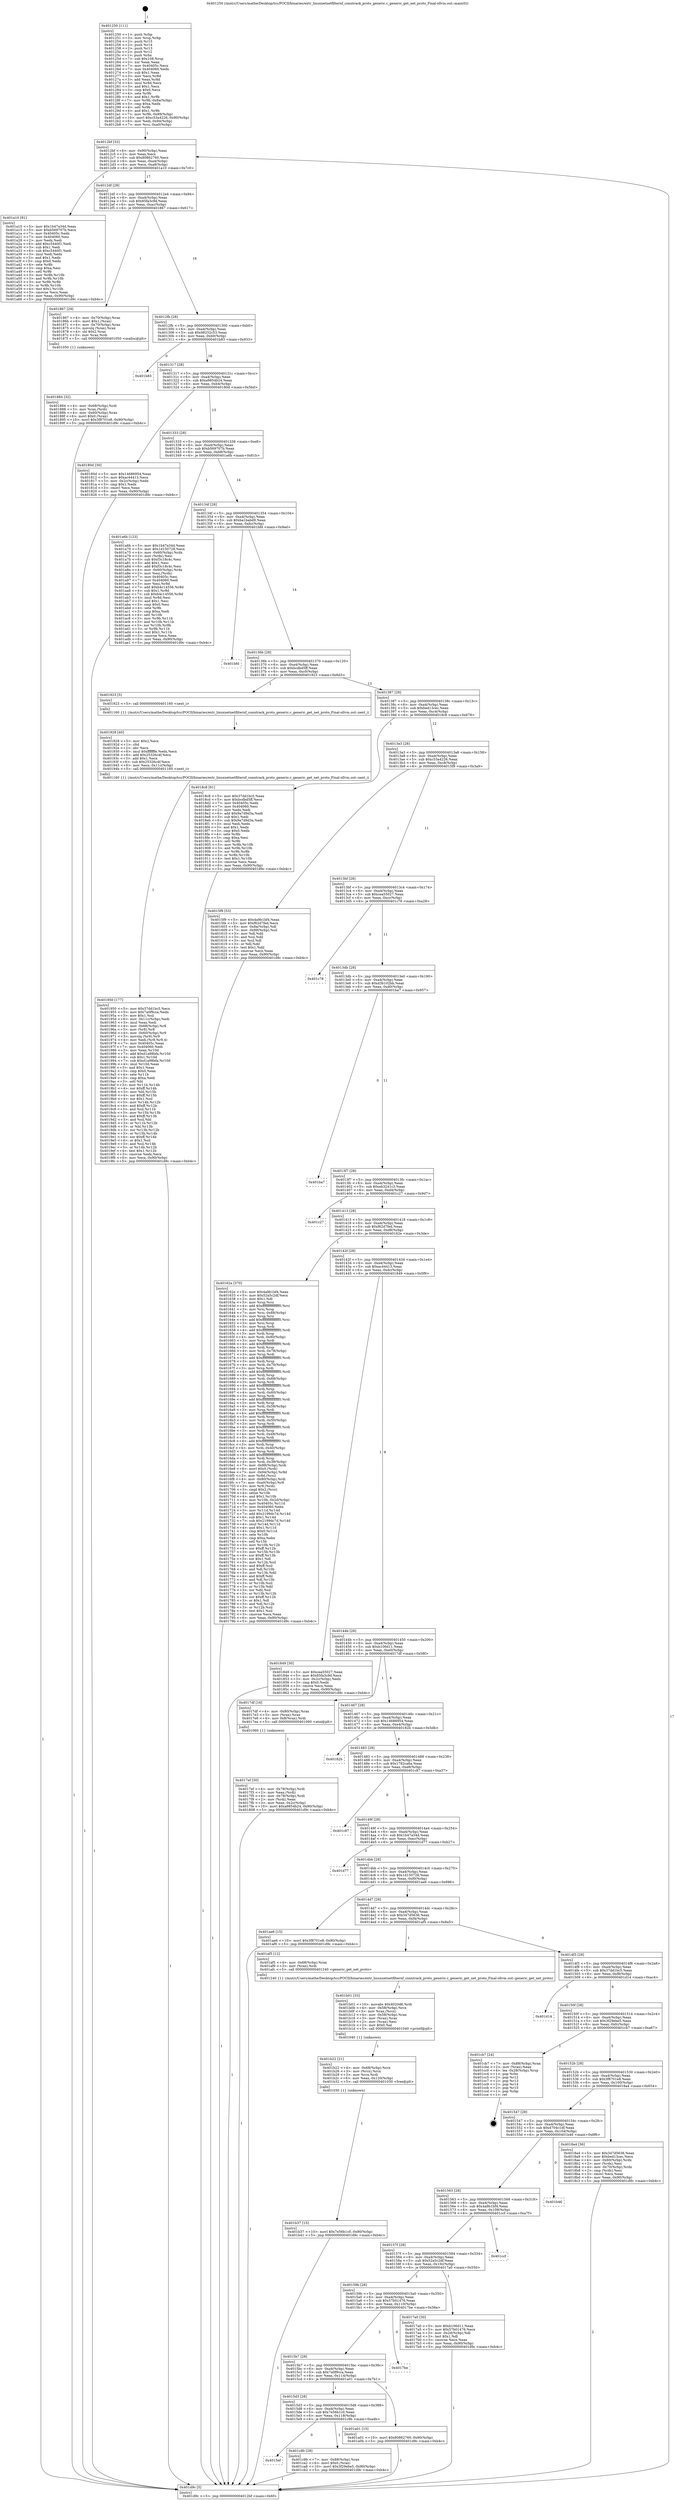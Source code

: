 digraph "0x401250" {
  label = "0x401250 (/mnt/c/Users/mathe/Desktop/tcc/POCII/binaries/extr_linuxnetnetfilternf_conntrack_proto_generic.c_generic_get_net_proto_Final-ollvm.out::main(0))"
  labelloc = "t"
  node[shape=record]

  Entry [label="",width=0.3,height=0.3,shape=circle,fillcolor=black,style=filled]
  "0x4012bf" [label="{
     0x4012bf [32]\l
     | [instrs]\l
     &nbsp;&nbsp;0x4012bf \<+6\>: mov -0x90(%rbp),%eax\l
     &nbsp;&nbsp;0x4012c5 \<+2\>: mov %eax,%ecx\l
     &nbsp;&nbsp;0x4012c7 \<+6\>: sub $0x80862760,%ecx\l
     &nbsp;&nbsp;0x4012cd \<+6\>: mov %eax,-0xa4(%rbp)\l
     &nbsp;&nbsp;0x4012d3 \<+6\>: mov %ecx,-0xa8(%rbp)\l
     &nbsp;&nbsp;0x4012d9 \<+6\>: je 0000000000401a10 \<main+0x7c0\>\l
  }"]
  "0x401a10" [label="{
     0x401a10 [91]\l
     | [instrs]\l
     &nbsp;&nbsp;0x401a10 \<+5\>: mov $0x1b47a34d,%eax\l
     &nbsp;&nbsp;0x401a15 \<+5\>: mov $0xb569707b,%ecx\l
     &nbsp;&nbsp;0x401a1a \<+7\>: mov 0x40405c,%edx\l
     &nbsp;&nbsp;0x401a21 \<+7\>: mov 0x404060,%esi\l
     &nbsp;&nbsp;0x401a28 \<+2\>: mov %edx,%edi\l
     &nbsp;&nbsp;0x401a2a \<+6\>: add $0xc5440f1,%edi\l
     &nbsp;&nbsp;0x401a30 \<+3\>: sub $0x1,%edi\l
     &nbsp;&nbsp;0x401a33 \<+6\>: sub $0xc5440f1,%edi\l
     &nbsp;&nbsp;0x401a39 \<+3\>: imul %edi,%edx\l
     &nbsp;&nbsp;0x401a3c \<+3\>: and $0x1,%edx\l
     &nbsp;&nbsp;0x401a3f \<+3\>: cmp $0x0,%edx\l
     &nbsp;&nbsp;0x401a42 \<+4\>: sete %r8b\l
     &nbsp;&nbsp;0x401a46 \<+3\>: cmp $0xa,%esi\l
     &nbsp;&nbsp;0x401a49 \<+4\>: setl %r9b\l
     &nbsp;&nbsp;0x401a4d \<+3\>: mov %r8b,%r10b\l
     &nbsp;&nbsp;0x401a50 \<+3\>: and %r9b,%r10b\l
     &nbsp;&nbsp;0x401a53 \<+3\>: xor %r9b,%r8b\l
     &nbsp;&nbsp;0x401a56 \<+3\>: or %r8b,%r10b\l
     &nbsp;&nbsp;0x401a59 \<+4\>: test $0x1,%r10b\l
     &nbsp;&nbsp;0x401a5d \<+3\>: cmovne %ecx,%eax\l
     &nbsp;&nbsp;0x401a60 \<+6\>: mov %eax,-0x90(%rbp)\l
     &nbsp;&nbsp;0x401a66 \<+5\>: jmp 0000000000401d9c \<main+0xb4c\>\l
  }"]
  "0x4012df" [label="{
     0x4012df [28]\l
     | [instrs]\l
     &nbsp;&nbsp;0x4012df \<+5\>: jmp 00000000004012e4 \<main+0x94\>\l
     &nbsp;&nbsp;0x4012e4 \<+6\>: mov -0xa4(%rbp),%eax\l
     &nbsp;&nbsp;0x4012ea \<+5\>: sub $0x85fa3c9d,%eax\l
     &nbsp;&nbsp;0x4012ef \<+6\>: mov %eax,-0xac(%rbp)\l
     &nbsp;&nbsp;0x4012f5 \<+6\>: je 0000000000401867 \<main+0x617\>\l
  }"]
  Exit [label="",width=0.3,height=0.3,shape=circle,fillcolor=black,style=filled,peripheries=2]
  "0x401867" [label="{
     0x401867 [29]\l
     | [instrs]\l
     &nbsp;&nbsp;0x401867 \<+4\>: mov -0x70(%rbp),%rax\l
     &nbsp;&nbsp;0x40186b \<+6\>: movl $0x1,(%rax)\l
     &nbsp;&nbsp;0x401871 \<+4\>: mov -0x70(%rbp),%rax\l
     &nbsp;&nbsp;0x401875 \<+3\>: movslq (%rax),%rax\l
     &nbsp;&nbsp;0x401878 \<+4\>: shl $0x2,%rax\l
     &nbsp;&nbsp;0x40187c \<+3\>: mov %rax,%rdi\l
     &nbsp;&nbsp;0x40187f \<+5\>: call 0000000000401050 \<malloc@plt\>\l
     | [calls]\l
     &nbsp;&nbsp;0x401050 \{1\} (unknown)\l
  }"]
  "0x4012fb" [label="{
     0x4012fb [28]\l
     | [instrs]\l
     &nbsp;&nbsp;0x4012fb \<+5\>: jmp 0000000000401300 \<main+0xb0\>\l
     &nbsp;&nbsp;0x401300 \<+6\>: mov -0xa4(%rbp),%eax\l
     &nbsp;&nbsp;0x401306 \<+5\>: sub $0x98252c53,%eax\l
     &nbsp;&nbsp;0x40130b \<+6\>: mov %eax,-0xb0(%rbp)\l
     &nbsp;&nbsp;0x401311 \<+6\>: je 0000000000401b83 \<main+0x933\>\l
  }"]
  "0x4015ef" [label="{
     0x4015ef\l
  }", style=dashed]
  "0x401b83" [label="{
     0x401b83\l
  }", style=dashed]
  "0x401317" [label="{
     0x401317 [28]\l
     | [instrs]\l
     &nbsp;&nbsp;0x401317 \<+5\>: jmp 000000000040131c \<main+0xcc\>\l
     &nbsp;&nbsp;0x40131c \<+6\>: mov -0xa4(%rbp),%eax\l
     &nbsp;&nbsp;0x401322 \<+5\>: sub $0xa9854b24,%eax\l
     &nbsp;&nbsp;0x401327 \<+6\>: mov %eax,-0xb4(%rbp)\l
     &nbsp;&nbsp;0x40132d \<+6\>: je 000000000040180d \<main+0x5bd\>\l
  }"]
  "0x401c9b" [label="{
     0x401c9b [28]\l
     | [instrs]\l
     &nbsp;&nbsp;0x401c9b \<+7\>: mov -0x88(%rbp),%rax\l
     &nbsp;&nbsp;0x401ca2 \<+6\>: movl $0x0,(%rax)\l
     &nbsp;&nbsp;0x401ca8 \<+10\>: movl $0x3f29ebe5,-0x90(%rbp)\l
     &nbsp;&nbsp;0x401cb2 \<+5\>: jmp 0000000000401d9c \<main+0xb4c\>\l
  }"]
  "0x40180d" [label="{
     0x40180d [30]\l
     | [instrs]\l
     &nbsp;&nbsp;0x40180d \<+5\>: mov $0x14686954,%eax\l
     &nbsp;&nbsp;0x401812 \<+5\>: mov $0xac44413,%ecx\l
     &nbsp;&nbsp;0x401817 \<+3\>: mov -0x2c(%rbp),%edx\l
     &nbsp;&nbsp;0x40181a \<+3\>: cmp $0x1,%edx\l
     &nbsp;&nbsp;0x40181d \<+3\>: cmovl %ecx,%eax\l
     &nbsp;&nbsp;0x401820 \<+6\>: mov %eax,-0x90(%rbp)\l
     &nbsp;&nbsp;0x401826 \<+5\>: jmp 0000000000401d9c \<main+0xb4c\>\l
  }"]
  "0x401333" [label="{
     0x401333 [28]\l
     | [instrs]\l
     &nbsp;&nbsp;0x401333 \<+5\>: jmp 0000000000401338 \<main+0xe8\>\l
     &nbsp;&nbsp;0x401338 \<+6\>: mov -0xa4(%rbp),%eax\l
     &nbsp;&nbsp;0x40133e \<+5\>: sub $0xb569707b,%eax\l
     &nbsp;&nbsp;0x401343 \<+6\>: mov %eax,-0xb8(%rbp)\l
     &nbsp;&nbsp;0x401349 \<+6\>: je 0000000000401a6b \<main+0x81b\>\l
  }"]
  "0x401b37" [label="{
     0x401b37 [15]\l
     | [instrs]\l
     &nbsp;&nbsp;0x401b37 \<+10\>: movl $0x7e56b1c0,-0x90(%rbp)\l
     &nbsp;&nbsp;0x401b41 \<+5\>: jmp 0000000000401d9c \<main+0xb4c\>\l
  }"]
  "0x401a6b" [label="{
     0x401a6b [123]\l
     | [instrs]\l
     &nbsp;&nbsp;0x401a6b \<+5\>: mov $0x1b47a34d,%eax\l
     &nbsp;&nbsp;0x401a70 \<+5\>: mov $0x1d150728,%ecx\l
     &nbsp;&nbsp;0x401a75 \<+4\>: mov -0x60(%rbp),%rdx\l
     &nbsp;&nbsp;0x401a79 \<+2\>: mov (%rdx),%esi\l
     &nbsp;&nbsp;0x401a7b \<+6\>: sub $0xf3c18c4c,%esi\l
     &nbsp;&nbsp;0x401a81 \<+3\>: add $0x1,%esi\l
     &nbsp;&nbsp;0x401a84 \<+6\>: add $0xf3c18c4c,%esi\l
     &nbsp;&nbsp;0x401a8a \<+4\>: mov -0x60(%rbp),%rdx\l
     &nbsp;&nbsp;0x401a8e \<+2\>: mov %esi,(%rdx)\l
     &nbsp;&nbsp;0x401a90 \<+7\>: mov 0x40405c,%esi\l
     &nbsp;&nbsp;0x401a97 \<+7\>: mov 0x404060,%edi\l
     &nbsp;&nbsp;0x401a9e \<+3\>: mov %esi,%r8d\l
     &nbsp;&nbsp;0x401aa1 \<+7\>: add $0xb4c14556,%r8d\l
     &nbsp;&nbsp;0x401aa8 \<+4\>: sub $0x1,%r8d\l
     &nbsp;&nbsp;0x401aac \<+7\>: sub $0xb4c14556,%r8d\l
     &nbsp;&nbsp;0x401ab3 \<+4\>: imul %r8d,%esi\l
     &nbsp;&nbsp;0x401ab7 \<+3\>: and $0x1,%esi\l
     &nbsp;&nbsp;0x401aba \<+3\>: cmp $0x0,%esi\l
     &nbsp;&nbsp;0x401abd \<+4\>: sete %r9b\l
     &nbsp;&nbsp;0x401ac1 \<+3\>: cmp $0xa,%edi\l
     &nbsp;&nbsp;0x401ac4 \<+4\>: setl %r10b\l
     &nbsp;&nbsp;0x401ac8 \<+3\>: mov %r9b,%r11b\l
     &nbsp;&nbsp;0x401acb \<+3\>: and %r10b,%r11b\l
     &nbsp;&nbsp;0x401ace \<+3\>: xor %r10b,%r9b\l
     &nbsp;&nbsp;0x401ad1 \<+3\>: or %r9b,%r11b\l
     &nbsp;&nbsp;0x401ad4 \<+4\>: test $0x1,%r11b\l
     &nbsp;&nbsp;0x401ad8 \<+3\>: cmovne %ecx,%eax\l
     &nbsp;&nbsp;0x401adb \<+6\>: mov %eax,-0x90(%rbp)\l
     &nbsp;&nbsp;0x401ae1 \<+5\>: jmp 0000000000401d9c \<main+0xb4c\>\l
  }"]
  "0x40134f" [label="{
     0x40134f [28]\l
     | [instrs]\l
     &nbsp;&nbsp;0x40134f \<+5\>: jmp 0000000000401354 \<main+0x104\>\l
     &nbsp;&nbsp;0x401354 \<+6\>: mov -0xa4(%rbp),%eax\l
     &nbsp;&nbsp;0x40135a \<+5\>: sub $0xba1babd9,%eax\l
     &nbsp;&nbsp;0x40135f \<+6\>: mov %eax,-0xbc(%rbp)\l
     &nbsp;&nbsp;0x401365 \<+6\>: je 0000000000401bfd \<main+0x9ad\>\l
  }"]
  "0x401b22" [label="{
     0x401b22 [21]\l
     | [instrs]\l
     &nbsp;&nbsp;0x401b22 \<+4\>: mov -0x68(%rbp),%rcx\l
     &nbsp;&nbsp;0x401b26 \<+3\>: mov (%rcx),%rcx\l
     &nbsp;&nbsp;0x401b29 \<+3\>: mov %rcx,%rdi\l
     &nbsp;&nbsp;0x401b2c \<+6\>: mov %eax,-0x120(%rbp)\l
     &nbsp;&nbsp;0x401b32 \<+5\>: call 0000000000401030 \<free@plt\>\l
     | [calls]\l
     &nbsp;&nbsp;0x401030 \{1\} (unknown)\l
  }"]
  "0x401bfd" [label="{
     0x401bfd\l
  }", style=dashed]
  "0x40136b" [label="{
     0x40136b [28]\l
     | [instrs]\l
     &nbsp;&nbsp;0x40136b \<+5\>: jmp 0000000000401370 \<main+0x120\>\l
     &nbsp;&nbsp;0x401370 \<+6\>: mov -0xa4(%rbp),%eax\l
     &nbsp;&nbsp;0x401376 \<+5\>: sub $0xbcdbd5ff,%eax\l
     &nbsp;&nbsp;0x40137b \<+6\>: mov %eax,-0xc0(%rbp)\l
     &nbsp;&nbsp;0x401381 \<+6\>: je 0000000000401923 \<main+0x6d3\>\l
  }"]
  "0x401b01" [label="{
     0x401b01 [33]\l
     | [instrs]\l
     &nbsp;&nbsp;0x401b01 \<+10\>: movabs $0x4020d6,%rdi\l
     &nbsp;&nbsp;0x401b0b \<+4\>: mov -0x58(%rbp),%rcx\l
     &nbsp;&nbsp;0x401b0f \<+3\>: mov %rax,(%rcx)\l
     &nbsp;&nbsp;0x401b12 \<+4\>: mov -0x58(%rbp),%rax\l
     &nbsp;&nbsp;0x401b16 \<+3\>: mov (%rax),%rax\l
     &nbsp;&nbsp;0x401b19 \<+2\>: mov (%rax),%esi\l
     &nbsp;&nbsp;0x401b1b \<+2\>: mov $0x0,%al\l
     &nbsp;&nbsp;0x401b1d \<+5\>: call 0000000000401040 \<printf@plt\>\l
     | [calls]\l
     &nbsp;&nbsp;0x401040 \{1\} (unknown)\l
  }"]
  "0x401923" [label="{
     0x401923 [5]\l
     | [instrs]\l
     &nbsp;&nbsp;0x401923 \<+5\>: call 0000000000401160 \<next_i\>\l
     | [calls]\l
     &nbsp;&nbsp;0x401160 \{1\} (/mnt/c/Users/mathe/Desktop/tcc/POCII/binaries/extr_linuxnetnetfilternf_conntrack_proto_generic.c_generic_get_net_proto_Final-ollvm.out::next_i)\l
  }"]
  "0x401387" [label="{
     0x401387 [28]\l
     | [instrs]\l
     &nbsp;&nbsp;0x401387 \<+5\>: jmp 000000000040138c \<main+0x13c\>\l
     &nbsp;&nbsp;0x40138c \<+6\>: mov -0xa4(%rbp),%eax\l
     &nbsp;&nbsp;0x401392 \<+5\>: sub $0xbed13cec,%eax\l
     &nbsp;&nbsp;0x401397 \<+6\>: mov %eax,-0xc4(%rbp)\l
     &nbsp;&nbsp;0x40139d \<+6\>: je 00000000004018c8 \<main+0x678\>\l
  }"]
  "0x4015d3" [label="{
     0x4015d3 [28]\l
     | [instrs]\l
     &nbsp;&nbsp;0x4015d3 \<+5\>: jmp 00000000004015d8 \<main+0x388\>\l
     &nbsp;&nbsp;0x4015d8 \<+6\>: mov -0xa4(%rbp),%eax\l
     &nbsp;&nbsp;0x4015de \<+5\>: sub $0x7e56b1c0,%eax\l
     &nbsp;&nbsp;0x4015e3 \<+6\>: mov %eax,-0x118(%rbp)\l
     &nbsp;&nbsp;0x4015e9 \<+6\>: je 0000000000401c9b \<main+0xa4b\>\l
  }"]
  "0x4018c8" [label="{
     0x4018c8 [91]\l
     | [instrs]\l
     &nbsp;&nbsp;0x4018c8 \<+5\>: mov $0x37dd1bc5,%eax\l
     &nbsp;&nbsp;0x4018cd \<+5\>: mov $0xbcdbd5ff,%ecx\l
     &nbsp;&nbsp;0x4018d2 \<+7\>: mov 0x40405c,%edx\l
     &nbsp;&nbsp;0x4018d9 \<+7\>: mov 0x404060,%esi\l
     &nbsp;&nbsp;0x4018e0 \<+2\>: mov %edx,%edi\l
     &nbsp;&nbsp;0x4018e2 \<+6\>: add $0x9a7d9d3a,%edi\l
     &nbsp;&nbsp;0x4018e8 \<+3\>: sub $0x1,%edi\l
     &nbsp;&nbsp;0x4018eb \<+6\>: sub $0x9a7d9d3a,%edi\l
     &nbsp;&nbsp;0x4018f1 \<+3\>: imul %edi,%edx\l
     &nbsp;&nbsp;0x4018f4 \<+3\>: and $0x1,%edx\l
     &nbsp;&nbsp;0x4018f7 \<+3\>: cmp $0x0,%edx\l
     &nbsp;&nbsp;0x4018fa \<+4\>: sete %r8b\l
     &nbsp;&nbsp;0x4018fe \<+3\>: cmp $0xa,%esi\l
     &nbsp;&nbsp;0x401901 \<+4\>: setl %r9b\l
     &nbsp;&nbsp;0x401905 \<+3\>: mov %r8b,%r10b\l
     &nbsp;&nbsp;0x401908 \<+3\>: and %r9b,%r10b\l
     &nbsp;&nbsp;0x40190b \<+3\>: xor %r9b,%r8b\l
     &nbsp;&nbsp;0x40190e \<+3\>: or %r8b,%r10b\l
     &nbsp;&nbsp;0x401911 \<+4\>: test $0x1,%r10b\l
     &nbsp;&nbsp;0x401915 \<+3\>: cmovne %ecx,%eax\l
     &nbsp;&nbsp;0x401918 \<+6\>: mov %eax,-0x90(%rbp)\l
     &nbsp;&nbsp;0x40191e \<+5\>: jmp 0000000000401d9c \<main+0xb4c\>\l
  }"]
  "0x4013a3" [label="{
     0x4013a3 [28]\l
     | [instrs]\l
     &nbsp;&nbsp;0x4013a3 \<+5\>: jmp 00000000004013a8 \<main+0x158\>\l
     &nbsp;&nbsp;0x4013a8 \<+6\>: mov -0xa4(%rbp),%eax\l
     &nbsp;&nbsp;0x4013ae \<+5\>: sub $0xc53a4226,%eax\l
     &nbsp;&nbsp;0x4013b3 \<+6\>: mov %eax,-0xc8(%rbp)\l
     &nbsp;&nbsp;0x4013b9 \<+6\>: je 00000000004015f9 \<main+0x3a9\>\l
  }"]
  "0x401a01" [label="{
     0x401a01 [15]\l
     | [instrs]\l
     &nbsp;&nbsp;0x401a01 \<+10\>: movl $0x80862760,-0x90(%rbp)\l
     &nbsp;&nbsp;0x401a0b \<+5\>: jmp 0000000000401d9c \<main+0xb4c\>\l
  }"]
  "0x4015f9" [label="{
     0x4015f9 [53]\l
     | [instrs]\l
     &nbsp;&nbsp;0x4015f9 \<+5\>: mov $0x4a9b1bf4,%eax\l
     &nbsp;&nbsp;0x4015fe \<+5\>: mov $0xf62d7fed,%ecx\l
     &nbsp;&nbsp;0x401603 \<+6\>: mov -0x8a(%rbp),%dl\l
     &nbsp;&nbsp;0x401609 \<+7\>: mov -0x89(%rbp),%sil\l
     &nbsp;&nbsp;0x401610 \<+3\>: mov %dl,%dil\l
     &nbsp;&nbsp;0x401613 \<+3\>: and %sil,%dil\l
     &nbsp;&nbsp;0x401616 \<+3\>: xor %sil,%dl\l
     &nbsp;&nbsp;0x401619 \<+3\>: or %dl,%dil\l
     &nbsp;&nbsp;0x40161c \<+4\>: test $0x1,%dil\l
     &nbsp;&nbsp;0x401620 \<+3\>: cmovne %ecx,%eax\l
     &nbsp;&nbsp;0x401623 \<+6\>: mov %eax,-0x90(%rbp)\l
     &nbsp;&nbsp;0x401629 \<+5\>: jmp 0000000000401d9c \<main+0xb4c\>\l
  }"]
  "0x4013bf" [label="{
     0x4013bf [28]\l
     | [instrs]\l
     &nbsp;&nbsp;0x4013bf \<+5\>: jmp 00000000004013c4 \<main+0x174\>\l
     &nbsp;&nbsp;0x4013c4 \<+6\>: mov -0xa4(%rbp),%eax\l
     &nbsp;&nbsp;0x4013ca \<+5\>: sub $0xcea55027,%eax\l
     &nbsp;&nbsp;0x4013cf \<+6\>: mov %eax,-0xcc(%rbp)\l
     &nbsp;&nbsp;0x4013d5 \<+6\>: je 0000000000401c78 \<main+0xa28\>\l
  }"]
  "0x401d9c" [label="{
     0x401d9c [5]\l
     | [instrs]\l
     &nbsp;&nbsp;0x401d9c \<+5\>: jmp 00000000004012bf \<main+0x6f\>\l
  }"]
  "0x401250" [label="{
     0x401250 [111]\l
     | [instrs]\l
     &nbsp;&nbsp;0x401250 \<+1\>: push %rbp\l
     &nbsp;&nbsp;0x401251 \<+3\>: mov %rsp,%rbp\l
     &nbsp;&nbsp;0x401254 \<+2\>: push %r15\l
     &nbsp;&nbsp;0x401256 \<+2\>: push %r14\l
     &nbsp;&nbsp;0x401258 \<+2\>: push %r13\l
     &nbsp;&nbsp;0x40125a \<+2\>: push %r12\l
     &nbsp;&nbsp;0x40125c \<+1\>: push %rbx\l
     &nbsp;&nbsp;0x40125d \<+7\>: sub $0x108,%rsp\l
     &nbsp;&nbsp;0x401264 \<+2\>: xor %eax,%eax\l
     &nbsp;&nbsp;0x401266 \<+7\>: mov 0x40405c,%ecx\l
     &nbsp;&nbsp;0x40126d \<+7\>: mov 0x404060,%edx\l
     &nbsp;&nbsp;0x401274 \<+3\>: sub $0x1,%eax\l
     &nbsp;&nbsp;0x401277 \<+3\>: mov %ecx,%r8d\l
     &nbsp;&nbsp;0x40127a \<+3\>: add %eax,%r8d\l
     &nbsp;&nbsp;0x40127d \<+4\>: imul %r8d,%ecx\l
     &nbsp;&nbsp;0x401281 \<+3\>: and $0x1,%ecx\l
     &nbsp;&nbsp;0x401284 \<+3\>: cmp $0x0,%ecx\l
     &nbsp;&nbsp;0x401287 \<+4\>: sete %r9b\l
     &nbsp;&nbsp;0x40128b \<+4\>: and $0x1,%r9b\l
     &nbsp;&nbsp;0x40128f \<+7\>: mov %r9b,-0x8a(%rbp)\l
     &nbsp;&nbsp;0x401296 \<+3\>: cmp $0xa,%edx\l
     &nbsp;&nbsp;0x401299 \<+4\>: setl %r9b\l
     &nbsp;&nbsp;0x40129d \<+4\>: and $0x1,%r9b\l
     &nbsp;&nbsp;0x4012a1 \<+7\>: mov %r9b,-0x89(%rbp)\l
     &nbsp;&nbsp;0x4012a8 \<+10\>: movl $0xc53a4226,-0x90(%rbp)\l
     &nbsp;&nbsp;0x4012b2 \<+6\>: mov %edi,-0x94(%rbp)\l
     &nbsp;&nbsp;0x4012b8 \<+7\>: mov %rsi,-0xa0(%rbp)\l
  }"]
  "0x4015b7" [label="{
     0x4015b7 [28]\l
     | [instrs]\l
     &nbsp;&nbsp;0x4015b7 \<+5\>: jmp 00000000004015bc \<main+0x36c\>\l
     &nbsp;&nbsp;0x4015bc \<+6\>: mov -0xa4(%rbp),%eax\l
     &nbsp;&nbsp;0x4015c2 \<+5\>: sub $0x7a0f9cca,%eax\l
     &nbsp;&nbsp;0x4015c7 \<+6\>: mov %eax,-0x114(%rbp)\l
     &nbsp;&nbsp;0x4015cd \<+6\>: je 0000000000401a01 \<main+0x7b1\>\l
  }"]
  "0x401c78" [label="{
     0x401c78\l
  }", style=dashed]
  "0x4013db" [label="{
     0x4013db [28]\l
     | [instrs]\l
     &nbsp;&nbsp;0x4013db \<+5\>: jmp 00000000004013e0 \<main+0x190\>\l
     &nbsp;&nbsp;0x4013e0 \<+6\>: mov -0xa4(%rbp),%eax\l
     &nbsp;&nbsp;0x4013e6 \<+5\>: sub $0xd3b102bb,%eax\l
     &nbsp;&nbsp;0x4013eb \<+6\>: mov %eax,-0xd0(%rbp)\l
     &nbsp;&nbsp;0x4013f1 \<+6\>: je 0000000000401ba7 \<main+0x957\>\l
  }"]
  "0x4017be" [label="{
     0x4017be\l
  }", style=dashed]
  "0x401ba7" [label="{
     0x401ba7\l
  }", style=dashed]
  "0x4013f7" [label="{
     0x4013f7 [28]\l
     | [instrs]\l
     &nbsp;&nbsp;0x4013f7 \<+5\>: jmp 00000000004013fc \<main+0x1ac\>\l
     &nbsp;&nbsp;0x4013fc \<+6\>: mov -0xa4(%rbp),%eax\l
     &nbsp;&nbsp;0x401402 \<+5\>: sub $0xeb3241c3,%eax\l
     &nbsp;&nbsp;0x401407 \<+6\>: mov %eax,-0xd4(%rbp)\l
     &nbsp;&nbsp;0x40140d \<+6\>: je 0000000000401c27 \<main+0x9d7\>\l
  }"]
  "0x401950" [label="{
     0x401950 [177]\l
     | [instrs]\l
     &nbsp;&nbsp;0x401950 \<+5\>: mov $0x37dd1bc5,%ecx\l
     &nbsp;&nbsp;0x401955 \<+5\>: mov $0x7a0f9cca,%edx\l
     &nbsp;&nbsp;0x40195a \<+3\>: mov $0x1,%sil\l
     &nbsp;&nbsp;0x40195d \<+6\>: mov -0x11c(%rbp),%edi\l
     &nbsp;&nbsp;0x401963 \<+3\>: imul %eax,%edi\l
     &nbsp;&nbsp;0x401966 \<+4\>: mov -0x68(%rbp),%r8\l
     &nbsp;&nbsp;0x40196a \<+3\>: mov (%r8),%r8\l
     &nbsp;&nbsp;0x40196d \<+4\>: mov -0x60(%rbp),%r9\l
     &nbsp;&nbsp;0x401971 \<+3\>: movslq (%r9),%r9\l
     &nbsp;&nbsp;0x401974 \<+4\>: mov %edi,(%r8,%r9,4)\l
     &nbsp;&nbsp;0x401978 \<+7\>: mov 0x40405c,%eax\l
     &nbsp;&nbsp;0x40197f \<+7\>: mov 0x404060,%edi\l
     &nbsp;&nbsp;0x401986 \<+3\>: mov %eax,%r10d\l
     &nbsp;&nbsp;0x401989 \<+7\>: add $0xd1a98bfa,%r10d\l
     &nbsp;&nbsp;0x401990 \<+4\>: sub $0x1,%r10d\l
     &nbsp;&nbsp;0x401994 \<+7\>: sub $0xd1a98bfa,%r10d\l
     &nbsp;&nbsp;0x40199b \<+4\>: imul %r10d,%eax\l
     &nbsp;&nbsp;0x40199f \<+3\>: and $0x1,%eax\l
     &nbsp;&nbsp;0x4019a2 \<+3\>: cmp $0x0,%eax\l
     &nbsp;&nbsp;0x4019a5 \<+4\>: sete %r11b\l
     &nbsp;&nbsp;0x4019a9 \<+3\>: cmp $0xa,%edi\l
     &nbsp;&nbsp;0x4019ac \<+3\>: setl %bl\l
     &nbsp;&nbsp;0x4019af \<+3\>: mov %r11b,%r14b\l
     &nbsp;&nbsp;0x4019b2 \<+4\>: xor $0xff,%r14b\l
     &nbsp;&nbsp;0x4019b6 \<+3\>: mov %bl,%r15b\l
     &nbsp;&nbsp;0x4019b9 \<+4\>: xor $0xff,%r15b\l
     &nbsp;&nbsp;0x4019bd \<+4\>: xor $0x1,%sil\l
     &nbsp;&nbsp;0x4019c1 \<+3\>: mov %r14b,%r12b\l
     &nbsp;&nbsp;0x4019c4 \<+4\>: and $0xff,%r12b\l
     &nbsp;&nbsp;0x4019c8 \<+3\>: and %sil,%r11b\l
     &nbsp;&nbsp;0x4019cb \<+3\>: mov %r15b,%r13b\l
     &nbsp;&nbsp;0x4019ce \<+4\>: and $0xff,%r13b\l
     &nbsp;&nbsp;0x4019d2 \<+3\>: and %sil,%bl\l
     &nbsp;&nbsp;0x4019d5 \<+3\>: or %r11b,%r12b\l
     &nbsp;&nbsp;0x4019d8 \<+3\>: or %bl,%r13b\l
     &nbsp;&nbsp;0x4019db \<+3\>: xor %r13b,%r12b\l
     &nbsp;&nbsp;0x4019de \<+3\>: or %r15b,%r14b\l
     &nbsp;&nbsp;0x4019e1 \<+4\>: xor $0xff,%r14b\l
     &nbsp;&nbsp;0x4019e5 \<+4\>: or $0x1,%sil\l
     &nbsp;&nbsp;0x4019e9 \<+3\>: and %sil,%r14b\l
     &nbsp;&nbsp;0x4019ec \<+3\>: or %r14b,%r12b\l
     &nbsp;&nbsp;0x4019ef \<+4\>: test $0x1,%r12b\l
     &nbsp;&nbsp;0x4019f3 \<+3\>: cmovne %edx,%ecx\l
     &nbsp;&nbsp;0x4019f6 \<+6\>: mov %ecx,-0x90(%rbp)\l
     &nbsp;&nbsp;0x4019fc \<+5\>: jmp 0000000000401d9c \<main+0xb4c\>\l
  }"]
  "0x401c27" [label="{
     0x401c27\l
  }", style=dashed]
  "0x401413" [label="{
     0x401413 [28]\l
     | [instrs]\l
     &nbsp;&nbsp;0x401413 \<+5\>: jmp 0000000000401418 \<main+0x1c8\>\l
     &nbsp;&nbsp;0x401418 \<+6\>: mov -0xa4(%rbp),%eax\l
     &nbsp;&nbsp;0x40141e \<+5\>: sub $0xf62d7fed,%eax\l
     &nbsp;&nbsp;0x401423 \<+6\>: mov %eax,-0xd8(%rbp)\l
     &nbsp;&nbsp;0x401429 \<+6\>: je 000000000040162e \<main+0x3de\>\l
  }"]
  "0x401928" [label="{
     0x401928 [40]\l
     | [instrs]\l
     &nbsp;&nbsp;0x401928 \<+5\>: mov $0x2,%ecx\l
     &nbsp;&nbsp;0x40192d \<+1\>: cltd\l
     &nbsp;&nbsp;0x40192e \<+2\>: idiv %ecx\l
     &nbsp;&nbsp;0x401930 \<+6\>: imul $0xfffffffe,%edx,%ecx\l
     &nbsp;&nbsp;0x401936 \<+6\>: add $0x25326c4f,%ecx\l
     &nbsp;&nbsp;0x40193c \<+3\>: add $0x1,%ecx\l
     &nbsp;&nbsp;0x40193f \<+6\>: sub $0x25326c4f,%ecx\l
     &nbsp;&nbsp;0x401945 \<+6\>: mov %ecx,-0x11c(%rbp)\l
     &nbsp;&nbsp;0x40194b \<+5\>: call 0000000000401160 \<next_i\>\l
     | [calls]\l
     &nbsp;&nbsp;0x401160 \{1\} (/mnt/c/Users/mathe/Desktop/tcc/POCII/binaries/extr_linuxnetnetfilternf_conntrack_proto_generic.c_generic_get_net_proto_Final-ollvm.out::next_i)\l
  }"]
  "0x40162e" [label="{
     0x40162e [370]\l
     | [instrs]\l
     &nbsp;&nbsp;0x40162e \<+5\>: mov $0x4a9b1bf4,%eax\l
     &nbsp;&nbsp;0x401633 \<+5\>: mov $0x52a5c2df,%ecx\l
     &nbsp;&nbsp;0x401638 \<+2\>: mov $0x1,%dl\l
     &nbsp;&nbsp;0x40163a \<+3\>: mov %rsp,%rsi\l
     &nbsp;&nbsp;0x40163d \<+4\>: add $0xfffffffffffffff0,%rsi\l
     &nbsp;&nbsp;0x401641 \<+3\>: mov %rsi,%rsp\l
     &nbsp;&nbsp;0x401644 \<+7\>: mov %rsi,-0x88(%rbp)\l
     &nbsp;&nbsp;0x40164b \<+3\>: mov %rsp,%rsi\l
     &nbsp;&nbsp;0x40164e \<+4\>: add $0xfffffffffffffff0,%rsi\l
     &nbsp;&nbsp;0x401652 \<+3\>: mov %rsi,%rsp\l
     &nbsp;&nbsp;0x401655 \<+3\>: mov %rsp,%rdi\l
     &nbsp;&nbsp;0x401658 \<+4\>: add $0xfffffffffffffff0,%rdi\l
     &nbsp;&nbsp;0x40165c \<+3\>: mov %rdi,%rsp\l
     &nbsp;&nbsp;0x40165f \<+4\>: mov %rdi,-0x80(%rbp)\l
     &nbsp;&nbsp;0x401663 \<+3\>: mov %rsp,%rdi\l
     &nbsp;&nbsp;0x401666 \<+4\>: add $0xfffffffffffffff0,%rdi\l
     &nbsp;&nbsp;0x40166a \<+3\>: mov %rdi,%rsp\l
     &nbsp;&nbsp;0x40166d \<+4\>: mov %rdi,-0x78(%rbp)\l
     &nbsp;&nbsp;0x401671 \<+3\>: mov %rsp,%rdi\l
     &nbsp;&nbsp;0x401674 \<+4\>: add $0xfffffffffffffff0,%rdi\l
     &nbsp;&nbsp;0x401678 \<+3\>: mov %rdi,%rsp\l
     &nbsp;&nbsp;0x40167b \<+4\>: mov %rdi,-0x70(%rbp)\l
     &nbsp;&nbsp;0x40167f \<+3\>: mov %rsp,%rdi\l
     &nbsp;&nbsp;0x401682 \<+4\>: add $0xfffffffffffffff0,%rdi\l
     &nbsp;&nbsp;0x401686 \<+3\>: mov %rdi,%rsp\l
     &nbsp;&nbsp;0x401689 \<+4\>: mov %rdi,-0x68(%rbp)\l
     &nbsp;&nbsp;0x40168d \<+3\>: mov %rsp,%rdi\l
     &nbsp;&nbsp;0x401690 \<+4\>: add $0xfffffffffffffff0,%rdi\l
     &nbsp;&nbsp;0x401694 \<+3\>: mov %rdi,%rsp\l
     &nbsp;&nbsp;0x401697 \<+4\>: mov %rdi,-0x60(%rbp)\l
     &nbsp;&nbsp;0x40169b \<+3\>: mov %rsp,%rdi\l
     &nbsp;&nbsp;0x40169e \<+4\>: add $0xfffffffffffffff0,%rdi\l
     &nbsp;&nbsp;0x4016a2 \<+3\>: mov %rdi,%rsp\l
     &nbsp;&nbsp;0x4016a5 \<+4\>: mov %rdi,-0x58(%rbp)\l
     &nbsp;&nbsp;0x4016a9 \<+3\>: mov %rsp,%rdi\l
     &nbsp;&nbsp;0x4016ac \<+4\>: add $0xfffffffffffffff0,%rdi\l
     &nbsp;&nbsp;0x4016b0 \<+3\>: mov %rdi,%rsp\l
     &nbsp;&nbsp;0x4016b3 \<+4\>: mov %rdi,-0x50(%rbp)\l
     &nbsp;&nbsp;0x4016b7 \<+3\>: mov %rsp,%rdi\l
     &nbsp;&nbsp;0x4016ba \<+4\>: add $0xfffffffffffffff0,%rdi\l
     &nbsp;&nbsp;0x4016be \<+3\>: mov %rdi,%rsp\l
     &nbsp;&nbsp;0x4016c1 \<+4\>: mov %rdi,-0x48(%rbp)\l
     &nbsp;&nbsp;0x4016c5 \<+3\>: mov %rsp,%rdi\l
     &nbsp;&nbsp;0x4016c8 \<+4\>: add $0xfffffffffffffff0,%rdi\l
     &nbsp;&nbsp;0x4016cc \<+3\>: mov %rdi,%rsp\l
     &nbsp;&nbsp;0x4016cf \<+4\>: mov %rdi,-0x40(%rbp)\l
     &nbsp;&nbsp;0x4016d3 \<+3\>: mov %rsp,%rdi\l
     &nbsp;&nbsp;0x4016d6 \<+4\>: add $0xfffffffffffffff0,%rdi\l
     &nbsp;&nbsp;0x4016da \<+3\>: mov %rdi,%rsp\l
     &nbsp;&nbsp;0x4016dd \<+4\>: mov %rdi,-0x38(%rbp)\l
     &nbsp;&nbsp;0x4016e1 \<+7\>: mov -0x88(%rbp),%rdi\l
     &nbsp;&nbsp;0x4016e8 \<+6\>: movl $0x0,(%rdi)\l
     &nbsp;&nbsp;0x4016ee \<+7\>: mov -0x94(%rbp),%r8d\l
     &nbsp;&nbsp;0x4016f5 \<+3\>: mov %r8d,(%rsi)\l
     &nbsp;&nbsp;0x4016f8 \<+4\>: mov -0x80(%rbp),%rdi\l
     &nbsp;&nbsp;0x4016fc \<+7\>: mov -0xa0(%rbp),%r9\l
     &nbsp;&nbsp;0x401703 \<+3\>: mov %r9,(%rdi)\l
     &nbsp;&nbsp;0x401706 \<+3\>: cmpl $0x2,(%rsi)\l
     &nbsp;&nbsp;0x401709 \<+4\>: setne %r10b\l
     &nbsp;&nbsp;0x40170d \<+4\>: and $0x1,%r10b\l
     &nbsp;&nbsp;0x401711 \<+4\>: mov %r10b,-0x2d(%rbp)\l
     &nbsp;&nbsp;0x401715 \<+8\>: mov 0x40405c,%r11d\l
     &nbsp;&nbsp;0x40171d \<+7\>: mov 0x404060,%ebx\l
     &nbsp;&nbsp;0x401724 \<+3\>: mov %r11d,%r14d\l
     &nbsp;&nbsp;0x401727 \<+7\>: add $0x2199dc7d,%r14d\l
     &nbsp;&nbsp;0x40172e \<+4\>: sub $0x1,%r14d\l
     &nbsp;&nbsp;0x401732 \<+7\>: sub $0x2199dc7d,%r14d\l
     &nbsp;&nbsp;0x401739 \<+4\>: imul %r14d,%r11d\l
     &nbsp;&nbsp;0x40173d \<+4\>: and $0x1,%r11d\l
     &nbsp;&nbsp;0x401741 \<+4\>: cmp $0x0,%r11d\l
     &nbsp;&nbsp;0x401745 \<+4\>: sete %r10b\l
     &nbsp;&nbsp;0x401749 \<+3\>: cmp $0xa,%ebx\l
     &nbsp;&nbsp;0x40174c \<+4\>: setl %r15b\l
     &nbsp;&nbsp;0x401750 \<+3\>: mov %r10b,%r12b\l
     &nbsp;&nbsp;0x401753 \<+4\>: xor $0xff,%r12b\l
     &nbsp;&nbsp;0x401757 \<+3\>: mov %r15b,%r13b\l
     &nbsp;&nbsp;0x40175a \<+4\>: xor $0xff,%r13b\l
     &nbsp;&nbsp;0x40175e \<+3\>: xor $0x1,%dl\l
     &nbsp;&nbsp;0x401761 \<+3\>: mov %r12b,%sil\l
     &nbsp;&nbsp;0x401764 \<+4\>: and $0xff,%sil\l
     &nbsp;&nbsp;0x401768 \<+3\>: and %dl,%r10b\l
     &nbsp;&nbsp;0x40176b \<+3\>: mov %r13b,%dil\l
     &nbsp;&nbsp;0x40176e \<+4\>: and $0xff,%dil\l
     &nbsp;&nbsp;0x401772 \<+3\>: and %dl,%r15b\l
     &nbsp;&nbsp;0x401775 \<+3\>: or %r10b,%sil\l
     &nbsp;&nbsp;0x401778 \<+3\>: or %r15b,%dil\l
     &nbsp;&nbsp;0x40177b \<+3\>: xor %dil,%sil\l
     &nbsp;&nbsp;0x40177e \<+3\>: or %r13b,%r12b\l
     &nbsp;&nbsp;0x401781 \<+4\>: xor $0xff,%r12b\l
     &nbsp;&nbsp;0x401785 \<+3\>: or $0x1,%dl\l
     &nbsp;&nbsp;0x401788 \<+3\>: and %dl,%r12b\l
     &nbsp;&nbsp;0x40178b \<+3\>: or %r12b,%sil\l
     &nbsp;&nbsp;0x40178e \<+4\>: test $0x1,%sil\l
     &nbsp;&nbsp;0x401792 \<+3\>: cmovne %ecx,%eax\l
     &nbsp;&nbsp;0x401795 \<+6\>: mov %eax,-0x90(%rbp)\l
     &nbsp;&nbsp;0x40179b \<+5\>: jmp 0000000000401d9c \<main+0xb4c\>\l
  }"]
  "0x40142f" [label="{
     0x40142f [28]\l
     | [instrs]\l
     &nbsp;&nbsp;0x40142f \<+5\>: jmp 0000000000401434 \<main+0x1e4\>\l
     &nbsp;&nbsp;0x401434 \<+6\>: mov -0xa4(%rbp),%eax\l
     &nbsp;&nbsp;0x40143a \<+5\>: sub $0xac44413,%eax\l
     &nbsp;&nbsp;0x40143f \<+6\>: mov %eax,-0xdc(%rbp)\l
     &nbsp;&nbsp;0x401445 \<+6\>: je 0000000000401849 \<main+0x5f9\>\l
  }"]
  "0x401884" [label="{
     0x401884 [32]\l
     | [instrs]\l
     &nbsp;&nbsp;0x401884 \<+4\>: mov -0x68(%rbp),%rdi\l
     &nbsp;&nbsp;0x401888 \<+3\>: mov %rax,(%rdi)\l
     &nbsp;&nbsp;0x40188b \<+4\>: mov -0x60(%rbp),%rax\l
     &nbsp;&nbsp;0x40188f \<+6\>: movl $0x0,(%rax)\l
     &nbsp;&nbsp;0x401895 \<+10\>: movl $0x3f8701e8,-0x90(%rbp)\l
     &nbsp;&nbsp;0x40189f \<+5\>: jmp 0000000000401d9c \<main+0xb4c\>\l
  }"]
  "0x4017ef" [label="{
     0x4017ef [30]\l
     | [instrs]\l
     &nbsp;&nbsp;0x4017ef \<+4\>: mov -0x78(%rbp),%rdi\l
     &nbsp;&nbsp;0x4017f3 \<+2\>: mov %eax,(%rdi)\l
     &nbsp;&nbsp;0x4017f5 \<+4\>: mov -0x78(%rbp),%rdi\l
     &nbsp;&nbsp;0x4017f9 \<+2\>: mov (%rdi),%eax\l
     &nbsp;&nbsp;0x4017fb \<+3\>: mov %eax,-0x2c(%rbp)\l
     &nbsp;&nbsp;0x4017fe \<+10\>: movl $0xa9854b24,-0x90(%rbp)\l
     &nbsp;&nbsp;0x401808 \<+5\>: jmp 0000000000401d9c \<main+0xb4c\>\l
  }"]
  "0x401849" [label="{
     0x401849 [30]\l
     | [instrs]\l
     &nbsp;&nbsp;0x401849 \<+5\>: mov $0xcea55027,%eax\l
     &nbsp;&nbsp;0x40184e \<+5\>: mov $0x85fa3c9d,%ecx\l
     &nbsp;&nbsp;0x401853 \<+3\>: mov -0x2c(%rbp),%edx\l
     &nbsp;&nbsp;0x401856 \<+3\>: cmp $0x0,%edx\l
     &nbsp;&nbsp;0x401859 \<+3\>: cmove %ecx,%eax\l
     &nbsp;&nbsp;0x40185c \<+6\>: mov %eax,-0x90(%rbp)\l
     &nbsp;&nbsp;0x401862 \<+5\>: jmp 0000000000401d9c \<main+0xb4c\>\l
  }"]
  "0x40144b" [label="{
     0x40144b [28]\l
     | [instrs]\l
     &nbsp;&nbsp;0x40144b \<+5\>: jmp 0000000000401450 \<main+0x200\>\l
     &nbsp;&nbsp;0x401450 \<+6\>: mov -0xa4(%rbp),%eax\l
     &nbsp;&nbsp;0x401456 \<+5\>: sub $0xb106d11,%eax\l
     &nbsp;&nbsp;0x40145b \<+6\>: mov %eax,-0xe0(%rbp)\l
     &nbsp;&nbsp;0x401461 \<+6\>: je 00000000004017df \<main+0x58f\>\l
  }"]
  "0x40159b" [label="{
     0x40159b [28]\l
     | [instrs]\l
     &nbsp;&nbsp;0x40159b \<+5\>: jmp 00000000004015a0 \<main+0x350\>\l
     &nbsp;&nbsp;0x4015a0 \<+6\>: mov -0xa4(%rbp),%eax\l
     &nbsp;&nbsp;0x4015a6 \<+5\>: sub $0x57b01476,%eax\l
     &nbsp;&nbsp;0x4015ab \<+6\>: mov %eax,-0x110(%rbp)\l
     &nbsp;&nbsp;0x4015b1 \<+6\>: je 00000000004017be \<main+0x56e\>\l
  }"]
  "0x4017df" [label="{
     0x4017df [16]\l
     | [instrs]\l
     &nbsp;&nbsp;0x4017df \<+4\>: mov -0x80(%rbp),%rax\l
     &nbsp;&nbsp;0x4017e3 \<+3\>: mov (%rax),%rax\l
     &nbsp;&nbsp;0x4017e6 \<+4\>: mov 0x8(%rax),%rdi\l
     &nbsp;&nbsp;0x4017ea \<+5\>: call 0000000000401060 \<atoi@plt\>\l
     | [calls]\l
     &nbsp;&nbsp;0x401060 \{1\} (unknown)\l
  }"]
  "0x401467" [label="{
     0x401467 [28]\l
     | [instrs]\l
     &nbsp;&nbsp;0x401467 \<+5\>: jmp 000000000040146c \<main+0x21c\>\l
     &nbsp;&nbsp;0x40146c \<+6\>: mov -0xa4(%rbp),%eax\l
     &nbsp;&nbsp;0x401472 \<+5\>: sub $0x14686954,%eax\l
     &nbsp;&nbsp;0x401477 \<+6\>: mov %eax,-0xe4(%rbp)\l
     &nbsp;&nbsp;0x40147d \<+6\>: je 000000000040182b \<main+0x5db\>\l
  }"]
  "0x4017a0" [label="{
     0x4017a0 [30]\l
     | [instrs]\l
     &nbsp;&nbsp;0x4017a0 \<+5\>: mov $0xb106d11,%eax\l
     &nbsp;&nbsp;0x4017a5 \<+5\>: mov $0x57b01476,%ecx\l
     &nbsp;&nbsp;0x4017aa \<+3\>: mov -0x2d(%rbp),%dl\l
     &nbsp;&nbsp;0x4017ad \<+3\>: test $0x1,%dl\l
     &nbsp;&nbsp;0x4017b0 \<+3\>: cmovne %ecx,%eax\l
     &nbsp;&nbsp;0x4017b3 \<+6\>: mov %eax,-0x90(%rbp)\l
     &nbsp;&nbsp;0x4017b9 \<+5\>: jmp 0000000000401d9c \<main+0xb4c\>\l
  }"]
  "0x40182b" [label="{
     0x40182b\l
  }", style=dashed]
  "0x401483" [label="{
     0x401483 [28]\l
     | [instrs]\l
     &nbsp;&nbsp;0x401483 \<+5\>: jmp 0000000000401488 \<main+0x238\>\l
     &nbsp;&nbsp;0x401488 \<+6\>: mov -0xa4(%rbp),%eax\l
     &nbsp;&nbsp;0x40148e \<+5\>: sub $0x1782ca6a,%eax\l
     &nbsp;&nbsp;0x401493 \<+6\>: mov %eax,-0xe8(%rbp)\l
     &nbsp;&nbsp;0x401499 \<+6\>: je 0000000000401c87 \<main+0xa37\>\l
  }"]
  "0x40157f" [label="{
     0x40157f [28]\l
     | [instrs]\l
     &nbsp;&nbsp;0x40157f \<+5\>: jmp 0000000000401584 \<main+0x334\>\l
     &nbsp;&nbsp;0x401584 \<+6\>: mov -0xa4(%rbp),%eax\l
     &nbsp;&nbsp;0x40158a \<+5\>: sub $0x52a5c2df,%eax\l
     &nbsp;&nbsp;0x40158f \<+6\>: mov %eax,-0x10c(%rbp)\l
     &nbsp;&nbsp;0x401595 \<+6\>: je 00000000004017a0 \<main+0x550\>\l
  }"]
  "0x401c87" [label="{
     0x401c87\l
  }", style=dashed]
  "0x40149f" [label="{
     0x40149f [28]\l
     | [instrs]\l
     &nbsp;&nbsp;0x40149f \<+5\>: jmp 00000000004014a4 \<main+0x254\>\l
     &nbsp;&nbsp;0x4014a4 \<+6\>: mov -0xa4(%rbp),%eax\l
     &nbsp;&nbsp;0x4014aa \<+5\>: sub $0x1b47a34d,%eax\l
     &nbsp;&nbsp;0x4014af \<+6\>: mov %eax,-0xec(%rbp)\l
     &nbsp;&nbsp;0x4014b5 \<+6\>: je 0000000000401d77 \<main+0xb27\>\l
  }"]
  "0x401ccf" [label="{
     0x401ccf\l
  }", style=dashed]
  "0x401d77" [label="{
     0x401d77\l
  }", style=dashed]
  "0x4014bb" [label="{
     0x4014bb [28]\l
     | [instrs]\l
     &nbsp;&nbsp;0x4014bb \<+5\>: jmp 00000000004014c0 \<main+0x270\>\l
     &nbsp;&nbsp;0x4014c0 \<+6\>: mov -0xa4(%rbp),%eax\l
     &nbsp;&nbsp;0x4014c6 \<+5\>: sub $0x1d150728,%eax\l
     &nbsp;&nbsp;0x4014cb \<+6\>: mov %eax,-0xf0(%rbp)\l
     &nbsp;&nbsp;0x4014d1 \<+6\>: je 0000000000401ae6 \<main+0x896\>\l
  }"]
  "0x401563" [label="{
     0x401563 [28]\l
     | [instrs]\l
     &nbsp;&nbsp;0x401563 \<+5\>: jmp 0000000000401568 \<main+0x318\>\l
     &nbsp;&nbsp;0x401568 \<+6\>: mov -0xa4(%rbp),%eax\l
     &nbsp;&nbsp;0x40156e \<+5\>: sub $0x4a9b1bf4,%eax\l
     &nbsp;&nbsp;0x401573 \<+6\>: mov %eax,-0x108(%rbp)\l
     &nbsp;&nbsp;0x401579 \<+6\>: je 0000000000401ccf \<main+0xa7f\>\l
  }"]
  "0x401ae6" [label="{
     0x401ae6 [15]\l
     | [instrs]\l
     &nbsp;&nbsp;0x401ae6 \<+10\>: movl $0x3f8701e8,-0x90(%rbp)\l
     &nbsp;&nbsp;0x401af0 \<+5\>: jmp 0000000000401d9c \<main+0xb4c\>\l
  }"]
  "0x4014d7" [label="{
     0x4014d7 [28]\l
     | [instrs]\l
     &nbsp;&nbsp;0x4014d7 \<+5\>: jmp 00000000004014dc \<main+0x28c\>\l
     &nbsp;&nbsp;0x4014dc \<+6\>: mov -0xa4(%rbp),%eax\l
     &nbsp;&nbsp;0x4014e2 \<+5\>: sub $0x347d5636,%eax\l
     &nbsp;&nbsp;0x4014e7 \<+6\>: mov %eax,-0xf4(%rbp)\l
     &nbsp;&nbsp;0x4014ed \<+6\>: je 0000000000401af5 \<main+0x8a5\>\l
  }"]
  "0x401b46" [label="{
     0x401b46\l
  }", style=dashed]
  "0x401af5" [label="{
     0x401af5 [12]\l
     | [instrs]\l
     &nbsp;&nbsp;0x401af5 \<+4\>: mov -0x68(%rbp),%rax\l
     &nbsp;&nbsp;0x401af9 \<+3\>: mov (%rax),%rdi\l
     &nbsp;&nbsp;0x401afc \<+5\>: call 0000000000401240 \<generic_get_net_proto\>\l
     | [calls]\l
     &nbsp;&nbsp;0x401240 \{1\} (/mnt/c/Users/mathe/Desktop/tcc/POCII/binaries/extr_linuxnetnetfilternf_conntrack_proto_generic.c_generic_get_net_proto_Final-ollvm.out::generic_get_net_proto)\l
  }"]
  "0x4014f3" [label="{
     0x4014f3 [28]\l
     | [instrs]\l
     &nbsp;&nbsp;0x4014f3 \<+5\>: jmp 00000000004014f8 \<main+0x2a8\>\l
     &nbsp;&nbsp;0x4014f8 \<+6\>: mov -0xa4(%rbp),%eax\l
     &nbsp;&nbsp;0x4014fe \<+5\>: sub $0x37dd1bc5,%eax\l
     &nbsp;&nbsp;0x401503 \<+6\>: mov %eax,-0xf8(%rbp)\l
     &nbsp;&nbsp;0x401509 \<+6\>: je 0000000000401d14 \<main+0xac4\>\l
  }"]
  "0x401547" [label="{
     0x401547 [28]\l
     | [instrs]\l
     &nbsp;&nbsp;0x401547 \<+5\>: jmp 000000000040154c \<main+0x2fc\>\l
     &nbsp;&nbsp;0x40154c \<+6\>: mov -0xa4(%rbp),%eax\l
     &nbsp;&nbsp;0x401552 \<+5\>: sub $0x4704c1df,%eax\l
     &nbsp;&nbsp;0x401557 \<+6\>: mov %eax,-0x104(%rbp)\l
     &nbsp;&nbsp;0x40155d \<+6\>: je 0000000000401b46 \<main+0x8f6\>\l
  }"]
  "0x401d14" [label="{
     0x401d14\l
  }", style=dashed]
  "0x40150f" [label="{
     0x40150f [28]\l
     | [instrs]\l
     &nbsp;&nbsp;0x40150f \<+5\>: jmp 0000000000401514 \<main+0x2c4\>\l
     &nbsp;&nbsp;0x401514 \<+6\>: mov -0xa4(%rbp),%eax\l
     &nbsp;&nbsp;0x40151a \<+5\>: sub $0x3f29ebe5,%eax\l
     &nbsp;&nbsp;0x40151f \<+6\>: mov %eax,-0xfc(%rbp)\l
     &nbsp;&nbsp;0x401525 \<+6\>: je 0000000000401cb7 \<main+0xa67\>\l
  }"]
  "0x4018a4" [label="{
     0x4018a4 [36]\l
     | [instrs]\l
     &nbsp;&nbsp;0x4018a4 \<+5\>: mov $0x347d5636,%eax\l
     &nbsp;&nbsp;0x4018a9 \<+5\>: mov $0xbed13cec,%ecx\l
     &nbsp;&nbsp;0x4018ae \<+4\>: mov -0x60(%rbp),%rdx\l
     &nbsp;&nbsp;0x4018b2 \<+2\>: mov (%rdx),%esi\l
     &nbsp;&nbsp;0x4018b4 \<+4\>: mov -0x70(%rbp),%rdx\l
     &nbsp;&nbsp;0x4018b8 \<+2\>: cmp (%rdx),%esi\l
     &nbsp;&nbsp;0x4018ba \<+3\>: cmovl %ecx,%eax\l
     &nbsp;&nbsp;0x4018bd \<+6\>: mov %eax,-0x90(%rbp)\l
     &nbsp;&nbsp;0x4018c3 \<+5\>: jmp 0000000000401d9c \<main+0xb4c\>\l
  }"]
  "0x401cb7" [label="{
     0x401cb7 [24]\l
     | [instrs]\l
     &nbsp;&nbsp;0x401cb7 \<+7\>: mov -0x88(%rbp),%rax\l
     &nbsp;&nbsp;0x401cbe \<+2\>: mov (%rax),%eax\l
     &nbsp;&nbsp;0x401cc0 \<+4\>: lea -0x28(%rbp),%rsp\l
     &nbsp;&nbsp;0x401cc4 \<+1\>: pop %rbx\l
     &nbsp;&nbsp;0x401cc5 \<+2\>: pop %r12\l
     &nbsp;&nbsp;0x401cc7 \<+2\>: pop %r13\l
     &nbsp;&nbsp;0x401cc9 \<+2\>: pop %r14\l
     &nbsp;&nbsp;0x401ccb \<+2\>: pop %r15\l
     &nbsp;&nbsp;0x401ccd \<+1\>: pop %rbp\l
     &nbsp;&nbsp;0x401cce \<+1\>: ret\l
  }"]
  "0x40152b" [label="{
     0x40152b [28]\l
     | [instrs]\l
     &nbsp;&nbsp;0x40152b \<+5\>: jmp 0000000000401530 \<main+0x2e0\>\l
     &nbsp;&nbsp;0x401530 \<+6\>: mov -0xa4(%rbp),%eax\l
     &nbsp;&nbsp;0x401536 \<+5\>: sub $0x3f8701e8,%eax\l
     &nbsp;&nbsp;0x40153b \<+6\>: mov %eax,-0x100(%rbp)\l
     &nbsp;&nbsp;0x401541 \<+6\>: je 00000000004018a4 \<main+0x654\>\l
  }"]
  Entry -> "0x401250" [label=" 1"]
  "0x4012bf" -> "0x401a10" [label=" 1"]
  "0x4012bf" -> "0x4012df" [label=" 17"]
  "0x401cb7" -> Exit [label=" 1"]
  "0x4012df" -> "0x401867" [label=" 1"]
  "0x4012df" -> "0x4012fb" [label=" 16"]
  "0x401c9b" -> "0x401d9c" [label=" 1"]
  "0x4012fb" -> "0x401b83" [label=" 0"]
  "0x4012fb" -> "0x401317" [label=" 16"]
  "0x4015d3" -> "0x4015ef" [label=" 0"]
  "0x401317" -> "0x40180d" [label=" 1"]
  "0x401317" -> "0x401333" [label=" 15"]
  "0x4015d3" -> "0x401c9b" [label=" 1"]
  "0x401333" -> "0x401a6b" [label=" 1"]
  "0x401333" -> "0x40134f" [label=" 14"]
  "0x401b37" -> "0x401d9c" [label=" 1"]
  "0x40134f" -> "0x401bfd" [label=" 0"]
  "0x40134f" -> "0x40136b" [label=" 14"]
  "0x401b22" -> "0x401b37" [label=" 1"]
  "0x40136b" -> "0x401923" [label=" 1"]
  "0x40136b" -> "0x401387" [label=" 13"]
  "0x401b01" -> "0x401b22" [label=" 1"]
  "0x401387" -> "0x4018c8" [label=" 1"]
  "0x401387" -> "0x4013a3" [label=" 12"]
  "0x401af5" -> "0x401b01" [label=" 1"]
  "0x4013a3" -> "0x4015f9" [label=" 1"]
  "0x4013a3" -> "0x4013bf" [label=" 11"]
  "0x4015f9" -> "0x401d9c" [label=" 1"]
  "0x401250" -> "0x4012bf" [label=" 1"]
  "0x401d9c" -> "0x4012bf" [label=" 17"]
  "0x401ae6" -> "0x401d9c" [label=" 1"]
  "0x4013bf" -> "0x401c78" [label=" 0"]
  "0x4013bf" -> "0x4013db" [label=" 11"]
  "0x401a10" -> "0x401d9c" [label=" 1"]
  "0x4013db" -> "0x401ba7" [label=" 0"]
  "0x4013db" -> "0x4013f7" [label=" 11"]
  "0x401a01" -> "0x401d9c" [label=" 1"]
  "0x4013f7" -> "0x401c27" [label=" 0"]
  "0x4013f7" -> "0x401413" [label=" 11"]
  "0x4015b7" -> "0x401a01" [label=" 1"]
  "0x401413" -> "0x40162e" [label=" 1"]
  "0x401413" -> "0x40142f" [label=" 10"]
  "0x401a6b" -> "0x401d9c" [label=" 1"]
  "0x40162e" -> "0x401d9c" [label=" 1"]
  "0x40159b" -> "0x4015b7" [label=" 2"]
  "0x40142f" -> "0x401849" [label=" 1"]
  "0x40142f" -> "0x40144b" [label=" 9"]
  "0x40159b" -> "0x4017be" [label=" 0"]
  "0x40144b" -> "0x4017df" [label=" 1"]
  "0x40144b" -> "0x401467" [label=" 8"]
  "0x4015b7" -> "0x4015d3" [label=" 1"]
  "0x401467" -> "0x40182b" [label=" 0"]
  "0x401467" -> "0x401483" [label=" 8"]
  "0x401950" -> "0x401d9c" [label=" 1"]
  "0x401483" -> "0x401c87" [label=" 0"]
  "0x401483" -> "0x40149f" [label=" 8"]
  "0x401923" -> "0x401928" [label=" 1"]
  "0x40149f" -> "0x401d77" [label=" 0"]
  "0x40149f" -> "0x4014bb" [label=" 8"]
  "0x4018c8" -> "0x401d9c" [label=" 1"]
  "0x4014bb" -> "0x401ae6" [label=" 1"]
  "0x4014bb" -> "0x4014d7" [label=" 7"]
  "0x401884" -> "0x401d9c" [label=" 1"]
  "0x4014d7" -> "0x401af5" [label=" 1"]
  "0x4014d7" -> "0x4014f3" [label=" 6"]
  "0x401867" -> "0x401884" [label=" 1"]
  "0x4014f3" -> "0x401d14" [label=" 0"]
  "0x4014f3" -> "0x40150f" [label=" 6"]
  "0x40180d" -> "0x401d9c" [label=" 1"]
  "0x40150f" -> "0x401cb7" [label=" 1"]
  "0x40150f" -> "0x40152b" [label=" 5"]
  "0x4017ef" -> "0x401d9c" [label=" 1"]
  "0x40152b" -> "0x4018a4" [label=" 2"]
  "0x40152b" -> "0x401547" [label=" 3"]
  "0x401849" -> "0x401d9c" [label=" 1"]
  "0x401547" -> "0x401b46" [label=" 0"]
  "0x401547" -> "0x401563" [label=" 3"]
  "0x4018a4" -> "0x401d9c" [label=" 2"]
  "0x401563" -> "0x401ccf" [label=" 0"]
  "0x401563" -> "0x40157f" [label=" 3"]
  "0x401928" -> "0x401950" [label=" 1"]
  "0x40157f" -> "0x4017a0" [label=" 1"]
  "0x40157f" -> "0x40159b" [label=" 2"]
  "0x4017a0" -> "0x401d9c" [label=" 1"]
  "0x4017df" -> "0x4017ef" [label=" 1"]
}
